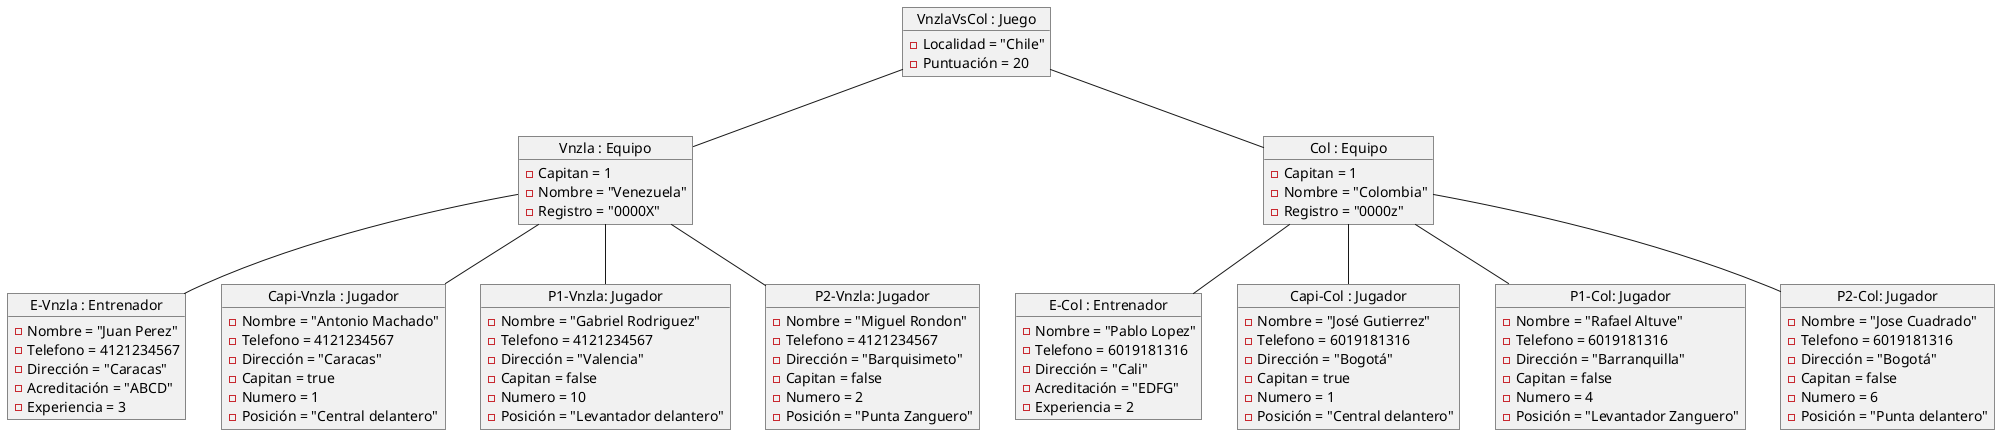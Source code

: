 @startuml "VzlColObj"
'Declaración de nombres
'Equipos y juego
object "VnzlaVsCol : Juego" as juego
object "Vnzla : Equipo" as v
object "Col : Equipo" as c
'Entrenadores
object "E-Vnzla : Entrenador" as ev
object "E-Col : Entrenador" as ec
'Capitanes
object "Capi-Vnzla : Jugador" as cv
object "Capi-Col : Jugador" as cc
'Jugadores
object "P1-Vnzla: Jugador" as p1v
object "P2-Vnzla: Jugador" as p2v
object "P1-Col: Jugador" as p1c
object "P2-Col: Jugador" as p2c



object juego {
  -Localidad = "Chile"
  -Puntuación = 20
}

'Equipos
object v { 
  -Capitan = 1
  -Nombre = "Venezuela"
  -Registro = "0000X"
}
object c {
  -Capitan = 1
  -Nombre = "Colombia"
  -Registro = "0000z"
}

'Entrenadores
object ev { /'Entrenador venezuela'/
  -Nombre = "Juan Perez"
  -Telefono = 4121234567
  -Dirección = "Caracas"
  -Acreditación = "ABCD"
  -Experiencia = 3
}
object ec { /'Entrenador Colombia'/
  -Nombre = "Pablo Lopez"
  -Telefono = 6019181316
  -Dirección = "Cali"
  -Acreditación = "EDFG"
  -Experiencia = 2
}

'Capitanes
object cv { /'Capi venezuela'/
  -Nombre = "Antonio Machado"
  -Telefono = 4121234567
  -Dirección = "Caracas"
  -Capitan = true
  -Numero = 1
  -Posición = "Central delantero"
}
object cc { /'Capi Colombia'/
  -Nombre = "José Gutierrez"
  -Telefono = 6019181316
  -Dirección = "Bogotá"
  -Capitan = true
  -Numero = 1
  -Posición = "Central delantero"
}

'Jugadores
object p1v { 
  -Nombre = "Gabriel Rodriguez"
  -Telefono = 4121234567
  -Dirección = "Valencia"
  -Capitan = false
  -Numero = 10
  -Posición = "Levantador delantero"
}
object p2v { 
  -Nombre = "Miguel Rondon"
  -Telefono = 4121234567
  -Dirección = "Barquisimeto"
  -Capitan = false
  -Numero = 2
  -Posición = "Punta Zanguero"
}
object p1c { 
  -Nombre = "Rafael Altuve"
  -Telefono = 6019181316
  -Dirección = "Barranquilla"
  -Capitan = false
  -Numero = 4
  -Posición = "Levantador Zanguero"
}
object p2c { 
  -Nombre = "Jose Cuadrado"
  -Telefono = 6019181316
  -Dirección = "Bogotá"
  -Capitan = false
  -Numero = 6
  -Posición = "Punta delantero"
}

'--------Relaciones
juego -- v
juego -- c
'Relaciones equipo venezolano
v -- ev
v -- cv
v -- p1v
v -- p2v
'Relaciones equipo colombiano
c -- ec
c -- cc
c -- p1c
c -- p2c
@enduml